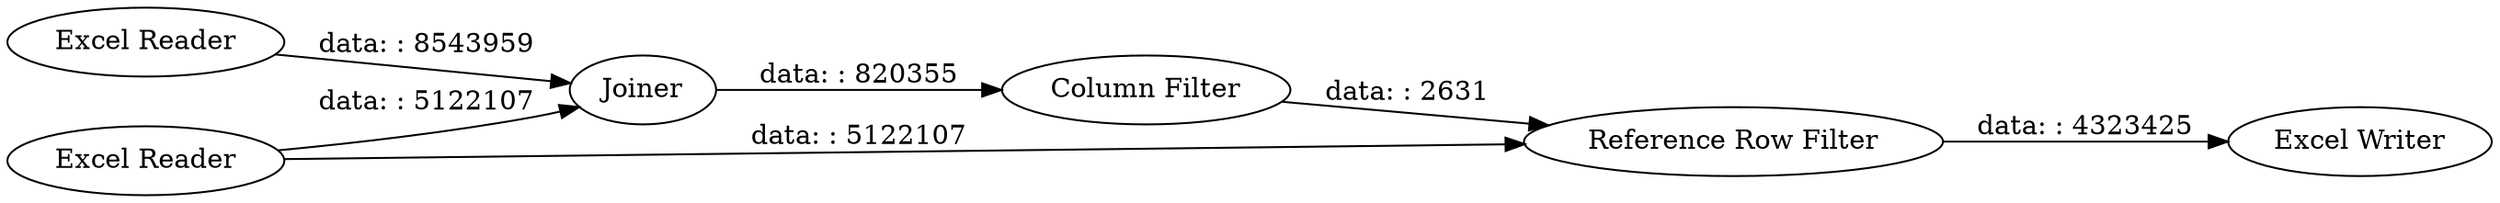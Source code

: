 digraph {
	"8364521926380694535_34" [label="Excel Writer"]
	"8364521926380694535_45" [label="Reference Row Filter"]
	"8364521926380694535_21" [label=Joiner]
	"8364521926380694535_36" [label="Column Filter"]
	"8364521926380694535_20" [label="Excel Reader"]
	"8364521926380694535_19" [label="Excel Reader"]
	"8364521926380694535_21" -> "8364521926380694535_36" [label="data: : 820355"]
	"8364521926380694535_20" -> "8364521926380694535_21" [label="data: : 8543959"]
	"8364521926380694535_36" -> "8364521926380694535_45" [label="data: : 2631"]
	"8364521926380694535_19" -> "8364521926380694535_45" [label="data: : 5122107"]
	"8364521926380694535_45" -> "8364521926380694535_34" [label="data: : 4323425"]
	"8364521926380694535_19" -> "8364521926380694535_21" [label="data: : 5122107"]
	rankdir=LR
}
